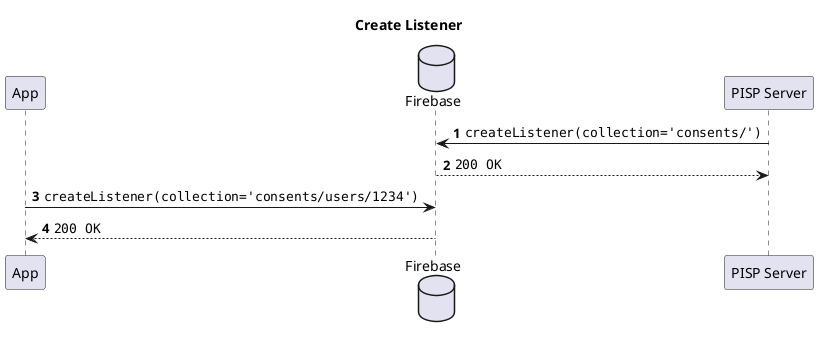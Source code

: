 @startuml
title Create Listener

autonumber
participant App
database Firebase
participant "PISP Server" as PISP

PISP -> Firebase: ""createListener(collection='consents/')""
return ""200 OK""

App -> Firebase: ""createListener(collection='consents/users/1234')""
return ""200 OK""

@enduml
